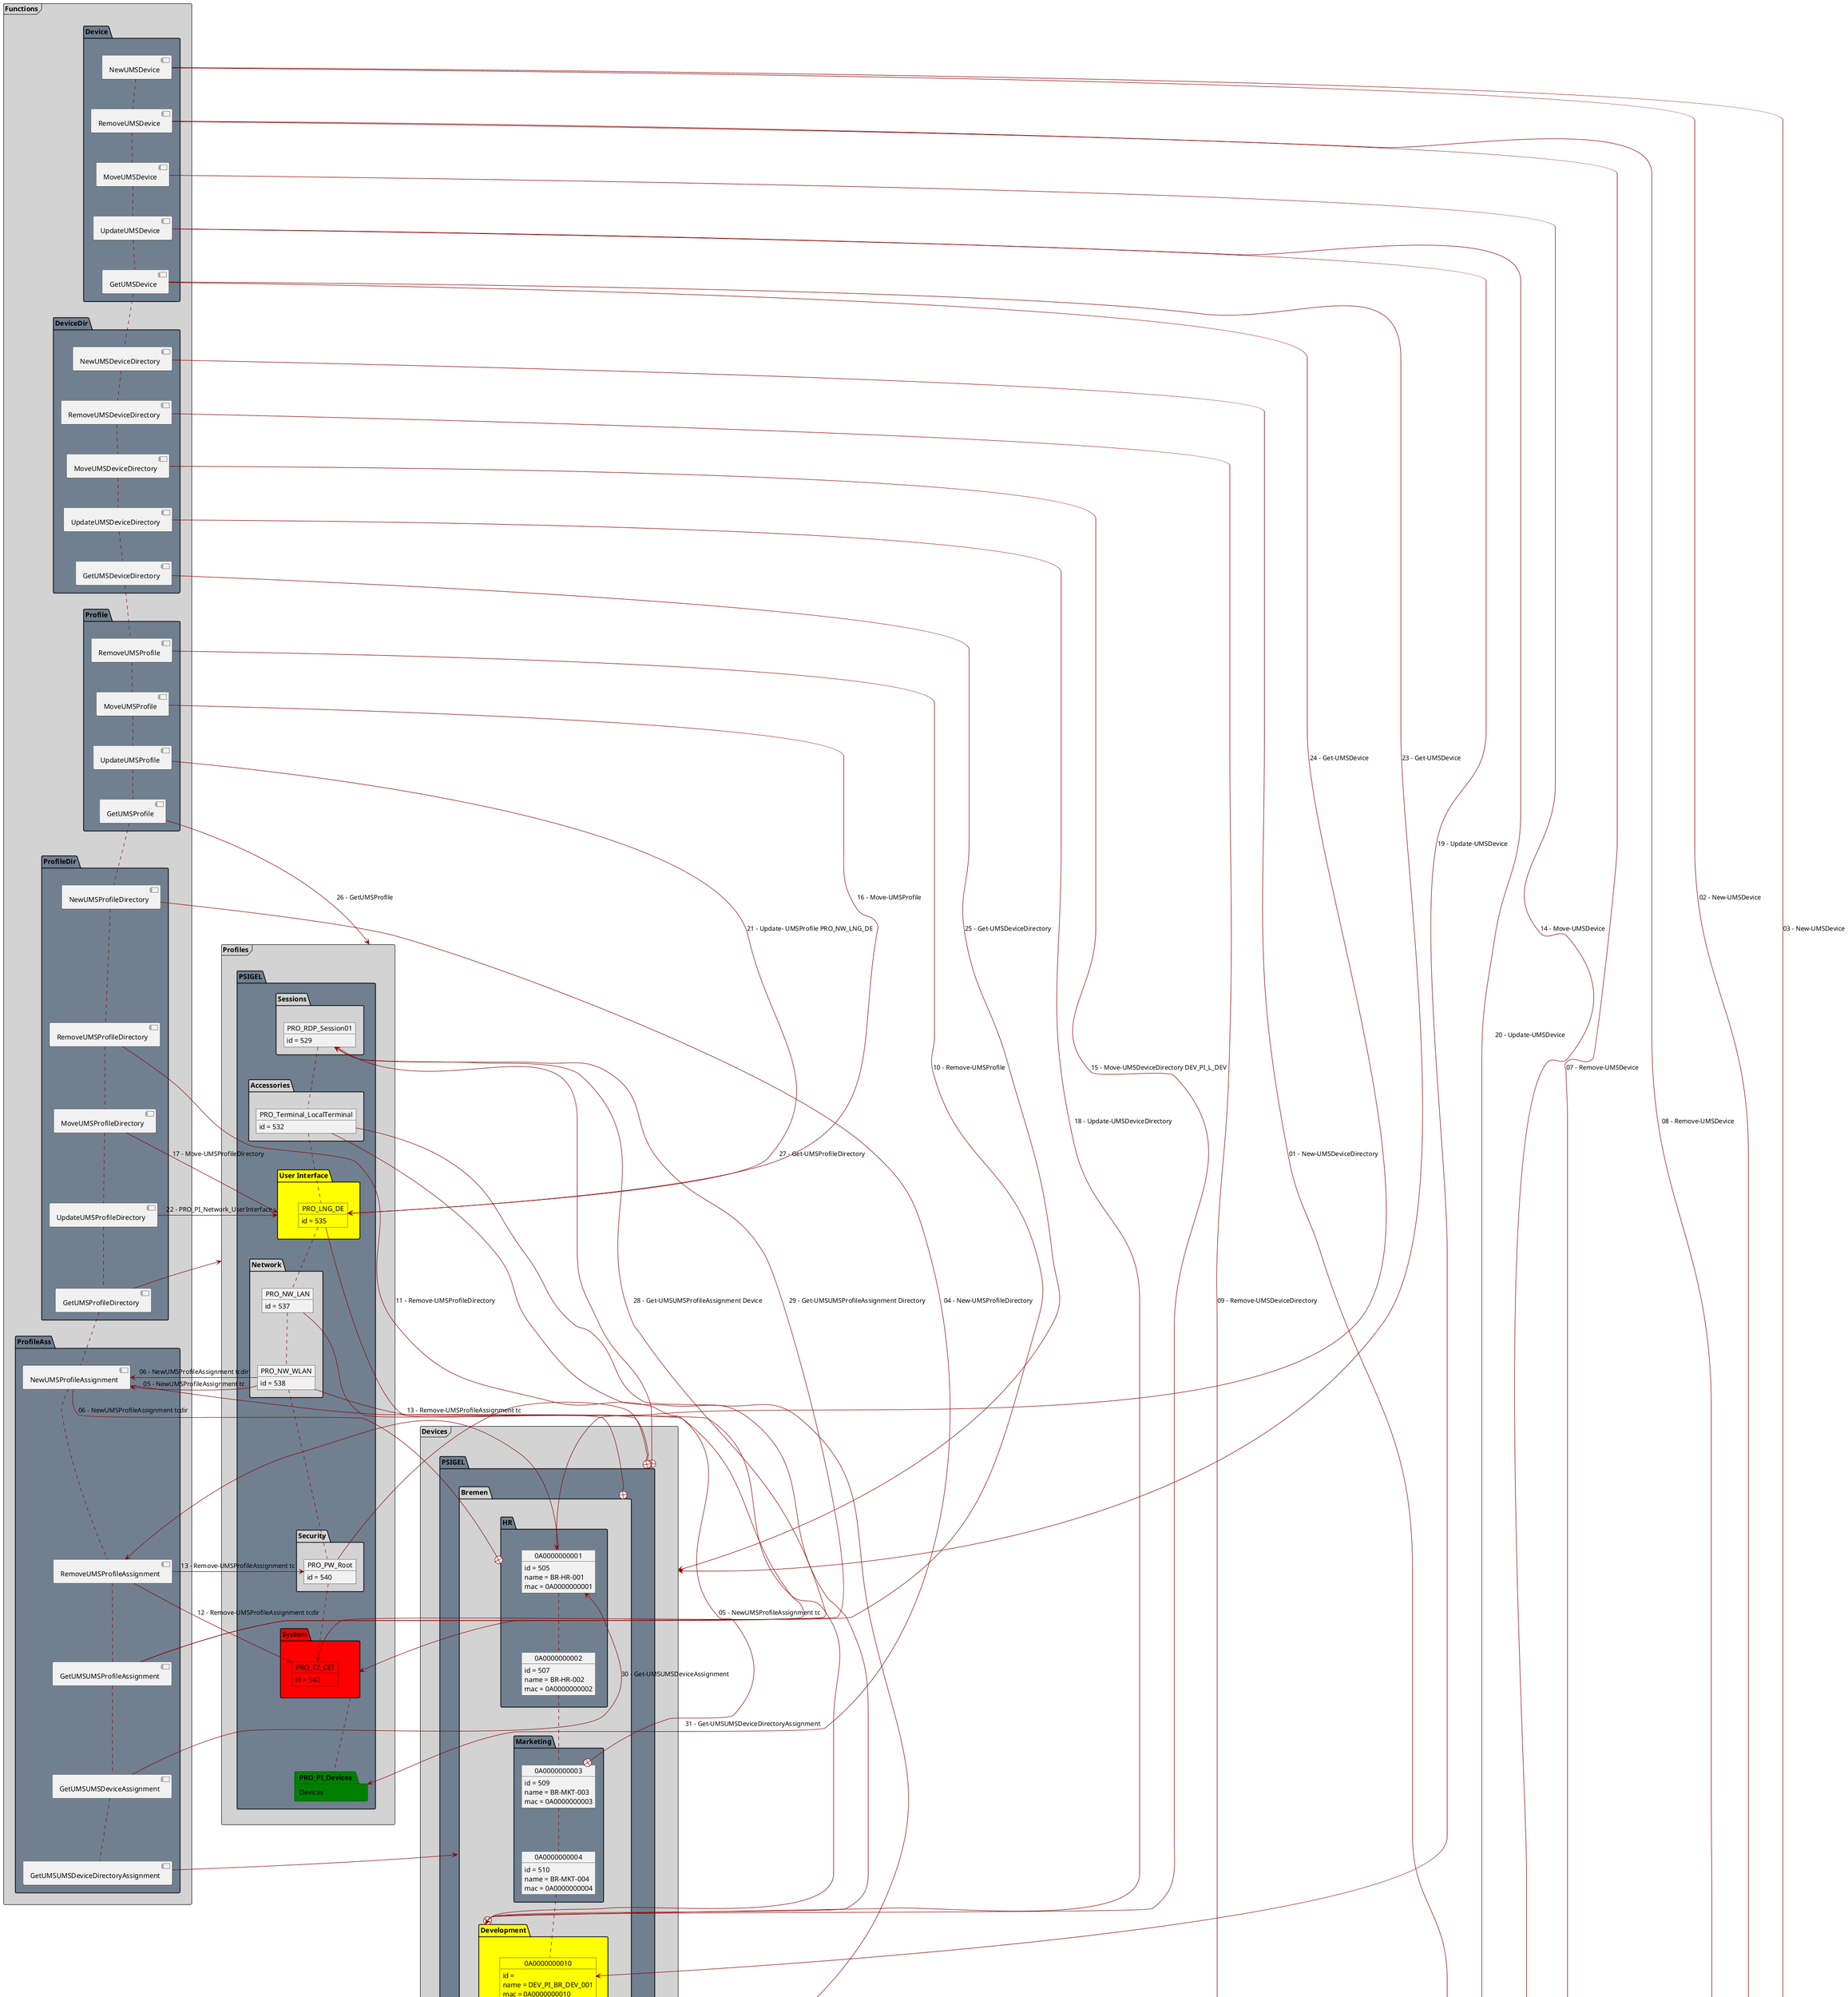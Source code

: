 @startuml before
allow_mixing

skinparam sequence {
	ArrowColor DarkRed
}

frame Profiles as PRO #LightGrey {
  
  package PRO_PI as "PSIGEL" #SlateGrey {

    package PRO_PI_Session as "Sessions" #LightGrey {
      object PRO_RDP_Session01 {
        id = 529
      }
    }

    package PRO_PI_Accessories as "Accessories" #LightGrey {
      object PRO_Terminal_LocalTerminal {
        id = 532
      }
    }

    package PRO_PI_UserInterface as "User Interface" #Yellow {
      object PRO_LNG_DE #Yellow {
        id = 535
      }
    }

    package PRO_PI_Network as "Network" #LightGrey {
      object PRO_NW_LAN {
        id = 537
      }
      object PRO_NW_WLAN {
        id = 538
      }
    }

    package PRO_PI_Devices as "Devices" #Green {
    }

    package PRO_PI_Security as "Security" #LightGrey {
      object PRO_PW_Root {
        id = 540
      }
    }

    package PRO_PI_System as "System" #Red {
      object PRO_TZ_CET #Red {
        id = 542
      }
    }

  }

  PRO_RDP_Session01 -down. PRO_Terminal_LocalTerminal
  PRO_Terminal_LocalTerminal -down. PRO_LNG_DE
  PRO_LNG_DE -down. PRO_NW_LAN
  PRO_NW_LAN -down. PRO_NW_WLAN
  PRO_NW_WLAN -down. PRO_PW_Root
  PRO_PW_Root -down. PRO_TZ_CET
  PRO_PI_System -down. PRO_PI_Devices

}

frame Devices as DEV #LightGrey {

  package DEV_PI as "PSIGEL" #SlateGrey {

    package DEV_PI_BR as "Bremen" #LightGrey {

      package DEV_PI_BR_HR as "HR" #SlateGrey {

        object 0A0000000001 {
          id = 505
          name = BR-HR-001
          mac = 0A0000000001
        }

        object 0A0000000002 {
          id = 507
          name = BR-HR-002
          mac = 0A0000000002
        }

      }

      package DEV_PI_BR_MKT as "Marketing" #SlateGrey {

        object 0A0000000003 {
          id = 509
          name = BR-MKT-003
          mac = 0A0000000003
        }

        object 0A0000000004 {
          id = 510
          name = BR-MKT-004
          mac = 0A0000000004
        }

      }

      package DEV_PI_BR_DEV as "Development" #Yellow {

        object 0A0000000010 #Yellow {
          id = 
          name = DEV_PI_BR_DEV_001
          mac = 0A0000000010
        }

      }

    }

    package DEV_PI_A as "Augsburg" #LightGrey {

      package DEV_PI_A_DEV as "Development" #SlateGrey {

        object 0A0000000005 {
          id = 512
          name = A-DEV-005
          mac = 0A0000000005
        }

        object 0A0000000006 {
          id = 513
          name = A-DEV-006
          mac = 0A0000000006
        }

        object 0A0000000009 #Yellow {
          id = 518
          name = A-DEV-009
          mac = 0A0000000009
        }

      }

      package DEV_PI_A_QA as "QandA" #Green {

        object 0A0000000007 #Green {
          id = 
          name = DEV_PI_A_QA_001
          mac = 0A0000000007
        }

        object 0A0000000008 #Green {
          id = 
          name = DEV_PI_A_QA_002
          mac = 0A0000000008
        }

      }

    }

    package DEV_PI_L as "Leipzig" #LightGrey {

      package DEV_PI_L_DIS as "Distribution" #Red {

        object 0A0000000011 #Red {
          id = 521
          name = L-DIS-011
          mac = 0A0000000011
        }

        object 0A0000000012 #Red {
          id = 522
          name = L-DIS-012
          mac = 0A0000000012
        }

      }

    }
  }

  0A0000000001 -down. 0A0000000002
  0A0000000002 -down. 0A0000000003
  0A0000000003 -down. 0A0000000004
  0A0000000004 -down. 0A0000000010
  0A0000000010 -down. 0A0000000005
  0A0000000005 -down. 0A0000000006
  0A0000000006 -down. 0A0000000009
  0A0000000009 -down. 0A0000000007
  0A0000000007 -down. 0A0000000008
  0A0000000008 -down. 0A0000000011
  0A0000000011 -down. 0A0000000012

}

frame Functions as FUN #LightGrey {

  package FUN_DEV as "Device" #SlateGrey {

    node [NewUMSDevice]
    node [RemoveUMSDevice]
    node [MoveUMSDevice]
    node [UpdateUMSDevice]
    node [GetUMSDevice]

  }

  package FUN_DEVDIR as "DeviceDir" #SlateGrey {

    node [NewUMSDeviceDirectory]
    node [RemoveUMSDeviceDirectory]
    node [MoveUMSDeviceDirectory]
    node [UpdateUMSDeviceDirectory]
    node [GetUMSDeviceDirectory]

  }

  package FUN_PRO as "Profile" #SlateGrey {

    node [RemoveUMSProfile]
    node [MoveUMSProfile]
    node [UpdateUMSProfile]
    node [GetUMSProfile]

  }

  package FUN_PRODIR as "ProfileDir" #SlateGrey {

    node [NewUMSProfileDirectory]
    node [RemoveUMSProfileDirectory]
    node [MoveUMSProfileDirectory]
    node [UpdateUMSProfileDirectory]
    node [GetUMSProfileDirectory]

  }

  package FUN_PROASS as "ProfileAss" #SlateGrey {

    node [NewUMSProfileAssignment]
    node [RemoveUMSProfileAssignment]
    node [GetUMSUMSProfileAssignment]
    node [GetUMSUMSDeviceAssignment]
    node [GetUMSUMSDeviceDirectoryAssignment]

  }

  NewUMSDevice -down. RemoveUMSDevice
  RemoveUMSDevice -down. MoveUMSDevice
  MoveUMSDevice -down. UpdateUMSDevice
  UpdateUMSDevice -down. GetUMSDevice
  GetUMSDevice -down. NewUMSDeviceDirectory
  NewUMSDeviceDirectory -down. RemoveUMSDeviceDirectory
  RemoveUMSDeviceDirectory -down. MoveUMSDeviceDirectory
  MoveUMSDeviceDirectory -down. UpdateUMSDeviceDirectory
  UpdateUMSDeviceDirectory -down. GetUMSDeviceDirectory
  GetUMSDeviceDirectory -down. RemoveUMSProfile
  RemoveUMSProfile -down. MoveUMSProfile
  MoveUMSProfile -down. UpdateUMSProfile
  UpdateUMSProfile -down. GetUMSProfile
  GetUMSProfile -down. NewUMSProfileDirectory
  NewUMSProfileDirectory -down. RemoveUMSProfileDirectory
  RemoveUMSProfileDirectory -down. MoveUMSProfileDirectory
  MoveUMSProfileDirectory -down. UpdateUMSProfileDirectory
  UpdateUMSProfileDirectory -down. GetUMSProfileDirectory
  GetUMSProfileDirectory -down. NewUMSProfileAssignment
  NewUMSProfileAssignment -down. RemoveUMSProfileAssignment
  RemoveUMSProfileAssignment -down. GetUMSUMSProfileAssignment
  GetUMSUMSProfileAssignment -down. GetUMSUMSDeviceAssignment
  GetUMSUMSDeviceAssignment -down. GetUMSUMSDeviceDirectoryAssignment

}

PRO_RDP_Session01 -right-+ DEV_PI
PRO_Terminal_LocalTerminal -right-+ DEV_PI_A_DEV
PRO_Terminal_LocalTerminal -right-+ DEV_PI_BR_DEV
PRO_LNG_DE -right-+ DEV_PI
PRO_NW_LAN -right-+ DEV_PI_BR
PRO_NW_WLAN -right-+ DEV_PI_BR_DEV
PRO_PW_Root -right-+ DEV_PI

'New
NewUMSDeviceDirectory -right-> DEV_PI_A_QA : 01 - New-UMSDeviceDirectory
NewUMSDevice -right-> 0A0000000007 : 02 - New-UMSDevice
NewUMSDevice -right-> 0A0000000008 : 03 - New-UMSDevice
NewUMSProfileDirectory -right-> PRO_PI_Devices : 04 - New-UMSProfileDirectory
PRO_NW_WLAN -right-> NewUMSProfileAssignment : 05 - NewUMSProfileAssignment tc
NewUMSProfileAssignment -right-+ 0A0000000003 : 05 - NewUMSProfileAssignment tc
PRO_NW_WLAN -right-> NewUMSProfileAssignment : 06 - NewUMSProfileAssignment tcdir
NewUMSProfileAssignment -right-+ DEV_PI_BR_HR : 06 - NewUMSProfileAssignment tcdir

'Remove
RemoveUMSDevice -right-> 0A0000000011 : 07 - Remove-UMSDevice
RemoveUMSDevice -right-> 0A0000000012 : 08 - Remove-UMSDevice
RemoveUMSDeviceDirectory -right-> DEV_PI_L_DIS : 09 - Remove-UMSDeviceDirectory
RemoveUMSProfile -right-> PRO_TZ_CET : 10 - Remove-UMSProfile
RemoveUMSProfileDirectory -right-> PRO_PI_System : 11 - Remove-UMSProfileDirectory
DEV_PI -right-> RemoveUMSProfileAssignment : 12 - Remove-UMSProfileAssignment tcdir
RemoveUMSProfileAssignment -right-> PRO_TZ_CET : 12 - Remove-UMSProfileAssignment tcdir
0A0000000001 -right-> RemoveUMSProfileAssignment : 13 - Remove-UMSProfileAssignment tc
RemoveUMSProfileAssignment -right-> PRO_PW_Root : 13 - Remove-UMSProfileAssignment tc

'Move
MoveUMSDevice -right-> 0A0000000009 : 14 - Move-UMSDevice
MoveUMSDeviceDirectory -right-> DEV_PI_BR_DEV: 15 - Move-UMSDeviceDirectory DEV_PI_L_DEV
MoveUMSProfile -right-> PRO_LNG_DE : 16 - Move-UMSProfile
MoveUMSProfileDirectory -right-> PRO_PI_UserInterface : 17 - Move-UMSProfileDirectory

'Update
UpdateUMSDeviceDirectory -right-> DEV_PI_BR_DEV : 18 - Update-UMSDeviceDirectory
UpdateUMSDevice -right-> 0A0000000010 : 19 - Update-UMSDevice
UpdateUMSDevice -right-> 0A0000000009 : 20 - Update-UMSDevice
UpdateUMSProfile -right-> PRO_LNG_DE : 21 - Update- UMSProfile PRO_NW_LNG_DE
UpdateUMSProfileDirectory -right-> PRO_PI_UserInterface : 22 - PRO_PI_Network_UserInterface

'Get
GetUMSDevice -right-> DEV : 23 - Get-UMSDevice
GetUMSDevice -right-> 0A0000000001 : 24 - Get-UMSDevice
GetUMSDeviceDirectory -right-> DEV : 25 - Get-UMSDeviceDirectory
GetUMSProfile -right-> PRO : 26 - GetUMSProfile
GetUMSProfileDirectory -right-> PRO : 27 - Get-UMSProfileDirectory
GetUMSUMSProfileAssignment -right-> PRO_RDP_Session01 : 28 - Get-UMSUMSProfileAssignment Device
GetUMSUMSProfileAssignment -right-> PRO_RDP_Session01 : 29 - Get-UMSUMSProfileAssignment Directory
GetUMSUMSDeviceAssignment -right-> 0A0000000001 : 30 - Get-UMSUMSDeviceAssignment
GetUMSUMSDeviceDirectoryAssignment -right-> DEV_PI_BR : 31 - Get-UMSUMSDeviceDirectoryAssignment

@enduml